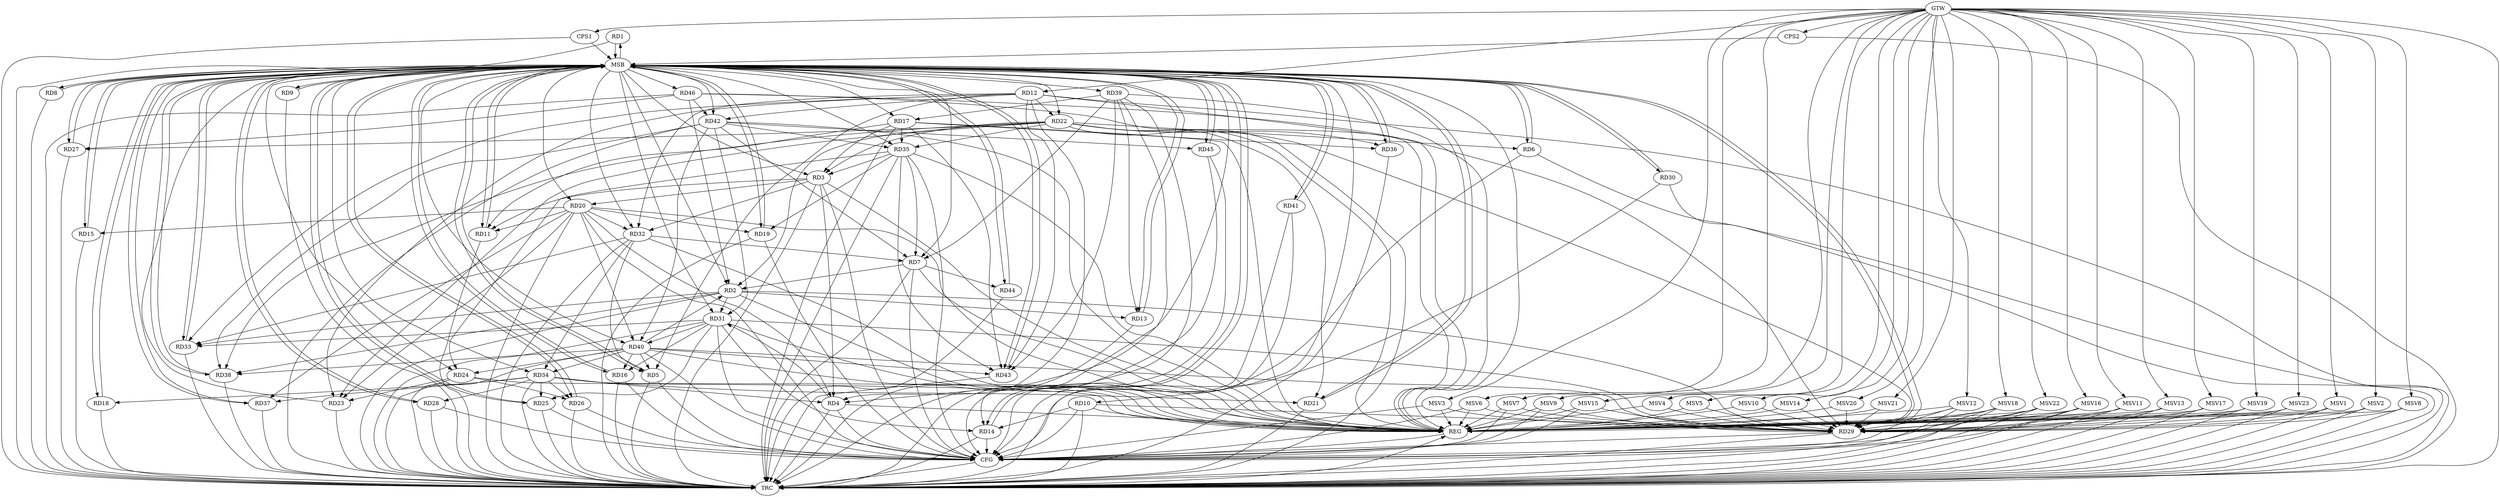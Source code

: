 strict digraph G {
  RD1 [ label="RD1" ];
  RD2 [ label="RD2" ];
  RD3 [ label="RD3" ];
  RD4 [ label="RD4" ];
  RD5 [ label="RD5" ];
  RD6 [ label="RD6" ];
  RD7 [ label="RD7" ];
  RD8 [ label="RD8" ];
  RD9 [ label="RD9" ];
  RD10 [ label="RD10" ];
  RD11 [ label="RD11" ];
  RD12 [ label="RD12" ];
  RD13 [ label="RD13" ];
  RD14 [ label="RD14" ];
  RD15 [ label="RD15" ];
  RD16 [ label="RD16" ];
  RD17 [ label="RD17" ];
  RD18 [ label="RD18" ];
  RD19 [ label="RD19" ];
  RD20 [ label="RD20" ];
  RD21 [ label="RD21" ];
  RD22 [ label="RD22" ];
  RD23 [ label="RD23" ];
  RD24 [ label="RD24" ];
  RD25 [ label="RD25" ];
  RD26 [ label="RD26" ];
  RD27 [ label="RD27" ];
  RD28 [ label="RD28" ];
  RD29 [ label="RD29" ];
  RD30 [ label="RD30" ];
  RD31 [ label="RD31" ];
  RD32 [ label="RD32" ];
  RD33 [ label="RD33" ];
  RD34 [ label="RD34" ];
  RD35 [ label="RD35" ];
  RD36 [ label="RD36" ];
  RD37 [ label="RD37" ];
  RD38 [ label="RD38" ];
  RD39 [ label="RD39" ];
  RD40 [ label="RD40" ];
  RD41 [ label="RD41" ];
  RD42 [ label="RD42" ];
  RD43 [ label="RD43" ];
  RD44 [ label="RD44" ];
  RD45 [ label="RD45" ];
  RD46 [ label="RD46" ];
  CPS1 [ label="CPS1" ];
  CPS2 [ label="CPS2" ];
  GTW [ label="GTW" ];
  REG [ label="REG" ];
  MSB [ label="MSB" ];
  CFG [ label="CFG" ];
  TRC [ label="TRC" ];
  MSV1 [ label="MSV1" ];
  MSV2 [ label="MSV2" ];
  MSV3 [ label="MSV3" ];
  MSV4 [ label="MSV4" ];
  MSV5 [ label="MSV5" ];
  MSV6 [ label="MSV6" ];
  MSV7 [ label="MSV7" ];
  MSV8 [ label="MSV8" ];
  MSV9 [ label="MSV9" ];
  MSV10 [ label="MSV10" ];
  MSV11 [ label="MSV11" ];
  MSV12 [ label="MSV12" ];
  MSV13 [ label="MSV13" ];
  MSV14 [ label="MSV14" ];
  MSV15 [ label="MSV15" ];
  MSV16 [ label="MSV16" ];
  MSV17 [ label="MSV17" ];
  MSV18 [ label="MSV18" ];
  MSV19 [ label="MSV19" ];
  MSV20 [ label="MSV20" ];
  MSV21 [ label="MSV21" ];
  MSV22 [ label="MSV22" ];
  MSV23 [ label="MSV23" ];
  RD7 -> RD2;
  RD2 -> RD13;
  RD22 -> RD2;
  RD2 -> RD29;
  RD2 -> RD31;
  RD2 -> RD33;
  RD2 -> RD38;
  RD40 -> RD2;
  RD46 -> RD2;
  RD3 -> RD4;
  RD3 -> RD11;
  RD17 -> RD3;
  RD3 -> RD20;
  RD22 -> RD3;
  RD3 -> RD32;
  RD35 -> RD3;
  RD12 -> RD4;
  RD20 -> RD4;
  RD4 -> RD31;
  RD34 -> RD4;
  RD12 -> RD5;
  RD32 -> RD5;
  RD40 -> RD5;
  RD22 -> RD6;
  RD32 -> RD7;
  RD35 -> RD7;
  RD39 -> RD7;
  RD42 -> RD7;
  RD7 -> RD44;
  RD10 -> RD14;
  RD10 -> RD29;
  RD17 -> RD11;
  RD20 -> RD11;
  RD12 -> RD22;
  RD12 -> RD23;
  RD12 -> RD32;
  RD12 -> RD33;
  RD12 -> RD42;
  RD12 -> RD43;
  RD39 -> RD13;
  RD31 -> RD14;
  RD39 -> RD14;
  RD20 -> RD15;
  RD31 -> RD16;
  RD40 -> RD16;
  RD17 -> RD35;
  RD17 -> RD36;
  RD39 -> RD17;
  RD17 -> RD43;
  RD34 -> RD18;
  RD20 -> RD19;
  RD35 -> RD19;
  RD20 -> RD23;
  RD20 -> RD32;
  RD20 -> RD37;
  RD20 -> RD40;
  RD22 -> RD21;
  RD34 -> RD21;
  RD22 -> RD23;
  RD22 -> RD27;
  RD22 -> RD29;
  RD22 -> RD35;
  RD22 -> RD36;
  RD22 -> RD38;
  RD24 -> RD23;
  RD24 -> RD26;
  RD35 -> RD24;
  RD40 -> RD24;
  RD31 -> RD25;
  RD34 -> RD25;
  RD34 -> RD26;
  RD46 -> RD27;
  RD34 -> RD28;
  RD31 -> RD29;
  RD40 -> RD29;
  RD46 -> RD29;
  RD31 -> RD33;
  RD31 -> RD40;
  RD42 -> RD31;
  RD32 -> RD33;
  RD32 -> RD34;
  RD34 -> RD37;
  RD40 -> RD34;
  RD42 -> RD35;
  RD35 -> RD43;
  RD40 -> RD38;
  RD42 -> RD38;
  RD39 -> RD43;
  RD42 -> RD40;
  RD40 -> RD43;
  RD42 -> RD45;
  RD46 -> RD42;
  GTW -> RD12;
  GTW -> CPS1;
  GTW -> CPS2;
  RD2 -> REG;
  RD3 -> REG;
  RD4 -> REG;
  RD7 -> REG;
  RD10 -> REG;
  RD12 -> REG;
  RD17 -> REG;
  RD20 -> REG;
  RD22 -> REG;
  RD24 -> REG;
  RD31 -> REG;
  RD32 -> REG;
  RD34 -> REG;
  RD35 -> REG;
  RD39 -> REG;
  RD40 -> REG;
  RD42 -> REG;
  RD46 -> REG;
  RD1 -> MSB;
  MSB -> RD2;
  MSB -> RD4;
  MSB -> RD42;
  MSB -> RD45;
  MSB -> REG;
  RD5 -> MSB;
  MSB -> RD10;
  MSB -> RD16;
  MSB -> RD38;
  RD6 -> MSB;
  MSB -> RD1;
  RD8 -> MSB;
  MSB -> RD5;
  RD9 -> MSB;
  MSB -> RD7;
  MSB -> RD15;
  MSB -> RD17;
  MSB -> RD28;
  RD11 -> MSB;
  MSB -> RD3;
  RD13 -> MSB;
  MSB -> RD6;
  MSB -> RD29;
  MSB -> RD31;
  MSB -> RD33;
  MSB -> RD34;
  MSB -> RD35;
  RD14 -> MSB;
  MSB -> RD22;
  RD15 -> MSB;
  MSB -> RD18;
  MSB -> RD24;
  MSB -> RD25;
  MSB -> RD30;
  RD16 -> MSB;
  MSB -> RD13;
  MSB -> RD39;
  MSB -> RD43;
  RD18 -> MSB;
  RD19 -> MSB;
  MSB -> RD14;
  MSB -> RD26;
  MSB -> RD46;
  RD21 -> MSB;
  RD23 -> MSB;
  MSB -> RD8;
  MSB -> RD19;
  MSB -> RD41;
  RD25 -> MSB;
  MSB -> RD9;
  MSB -> RD27;
  MSB -> RD32;
  MSB -> RD40;
  MSB -> RD44;
  RD26 -> MSB;
  RD27 -> MSB;
  MSB -> RD20;
  RD28 -> MSB;
  MSB -> RD21;
  RD29 -> MSB;
  RD30 -> MSB;
  MSB -> RD37;
  RD33 -> MSB;
  RD36 -> MSB;
  RD37 -> MSB;
  RD38 -> MSB;
  RD41 -> MSB;
  MSB -> RD11;
  RD43 -> MSB;
  RD44 -> MSB;
  RD45 -> MSB;
  MSB -> RD36;
  CPS1 -> MSB;
  CPS2 -> MSB;
  RD7 -> CFG;
  RD5 -> CFG;
  RD41 -> CFG;
  RD3 -> CFG;
  RD6 -> CFG;
  RD26 -> CFG;
  RD19 -> CFG;
  RD4 -> CFG;
  RD16 -> CFG;
  RD20 -> CFG;
  RD45 -> CFG;
  RD10 -> CFG;
  RD40 -> CFG;
  RD28 -> CFG;
  RD29 -> CFG;
  RD14 -> CFG;
  RD25 -> CFG;
  RD30 -> CFG;
  RD35 -> CFG;
  RD31 -> CFG;
  REG -> CFG;
  RD1 -> TRC;
  RD2 -> TRC;
  RD3 -> TRC;
  RD4 -> TRC;
  RD5 -> TRC;
  RD6 -> TRC;
  RD7 -> TRC;
  RD8 -> TRC;
  RD9 -> TRC;
  RD10 -> TRC;
  RD11 -> TRC;
  RD12 -> TRC;
  RD13 -> TRC;
  RD14 -> TRC;
  RD15 -> TRC;
  RD16 -> TRC;
  RD17 -> TRC;
  RD18 -> TRC;
  RD19 -> TRC;
  RD20 -> TRC;
  RD21 -> TRC;
  RD22 -> TRC;
  RD23 -> TRC;
  RD24 -> TRC;
  RD25 -> TRC;
  RD26 -> TRC;
  RD27 -> TRC;
  RD28 -> TRC;
  RD29 -> TRC;
  RD30 -> TRC;
  RD31 -> TRC;
  RD32 -> TRC;
  RD33 -> TRC;
  RD34 -> TRC;
  RD35 -> TRC;
  RD36 -> TRC;
  RD37 -> TRC;
  RD38 -> TRC;
  RD39 -> TRC;
  RD40 -> TRC;
  RD41 -> TRC;
  RD42 -> TRC;
  RD43 -> TRC;
  RD44 -> TRC;
  RD45 -> TRC;
  RD46 -> TRC;
  CPS1 -> TRC;
  CPS2 -> TRC;
  GTW -> TRC;
  CFG -> TRC;
  TRC -> REG;
  MSV1 -> RD29;
  MSV2 -> RD29;
  GTW -> MSV1;
  MSV1 -> REG;
  MSV1 -> TRC;
  GTW -> MSV2;
  MSV2 -> REG;
  MSV2 -> TRC;
  MSV3 -> RD29;
  MSV4 -> RD29;
  MSV5 -> RD29;
  MSV6 -> RD29;
  MSV7 -> RD29;
  MSV8 -> RD29;
  MSV9 -> RD29;
  GTW -> MSV3;
  MSV3 -> REG;
  MSV3 -> CFG;
  GTW -> MSV4;
  MSV4 -> REG;
  GTW -> MSV5;
  MSV5 -> REG;
  GTW -> MSV6;
  MSV6 -> REG;
  MSV6 -> CFG;
  GTW -> MSV7;
  MSV7 -> REG;
  MSV7 -> CFG;
  GTW -> MSV8;
  MSV8 -> REG;
  MSV8 -> TRC;
  GTW -> MSV9;
  MSV9 -> REG;
  MSV9 -> CFG;
  MSV10 -> RD29;
  MSV11 -> RD29;
  MSV12 -> RD29;
  MSV13 -> RD29;
  GTW -> MSV10;
  MSV10 -> REG;
  GTW -> MSV11;
  MSV11 -> REG;
  MSV11 -> TRC;
  GTW -> MSV12;
  MSV12 -> REG;
  MSV12 -> TRC;
  MSV12 -> CFG;
  GTW -> MSV13;
  MSV13 -> REG;
  MSV13 -> TRC;
  MSV14 -> RD29;
  GTW -> MSV14;
  MSV14 -> REG;
  MSV15 -> RD29;
  MSV16 -> RD29;
  MSV17 -> RD29;
  GTW -> MSV15;
  MSV15 -> REG;
  MSV15 -> CFG;
  GTW -> MSV16;
  MSV16 -> REG;
  MSV16 -> TRC;
  MSV16 -> CFG;
  GTW -> MSV17;
  MSV17 -> REG;
  MSV17 -> TRC;
  MSV18 -> RD29;
  MSV19 -> RD29;
  MSV20 -> RD29;
  MSV21 -> RD29;
  GTW -> MSV18;
  MSV18 -> REG;
  MSV18 -> TRC;
  MSV18 -> CFG;
  GTW -> MSV19;
  MSV19 -> REG;
  MSV19 -> TRC;
  GTW -> MSV20;
  MSV20 -> REG;
  GTW -> MSV21;
  MSV21 -> REG;
  MSV22 -> RD29;
  MSV23 -> RD29;
  GTW -> MSV22;
  MSV22 -> REG;
  MSV22 -> TRC;
  MSV22 -> CFG;
  GTW -> MSV23;
  MSV23 -> REG;
  MSV23 -> TRC;
}
